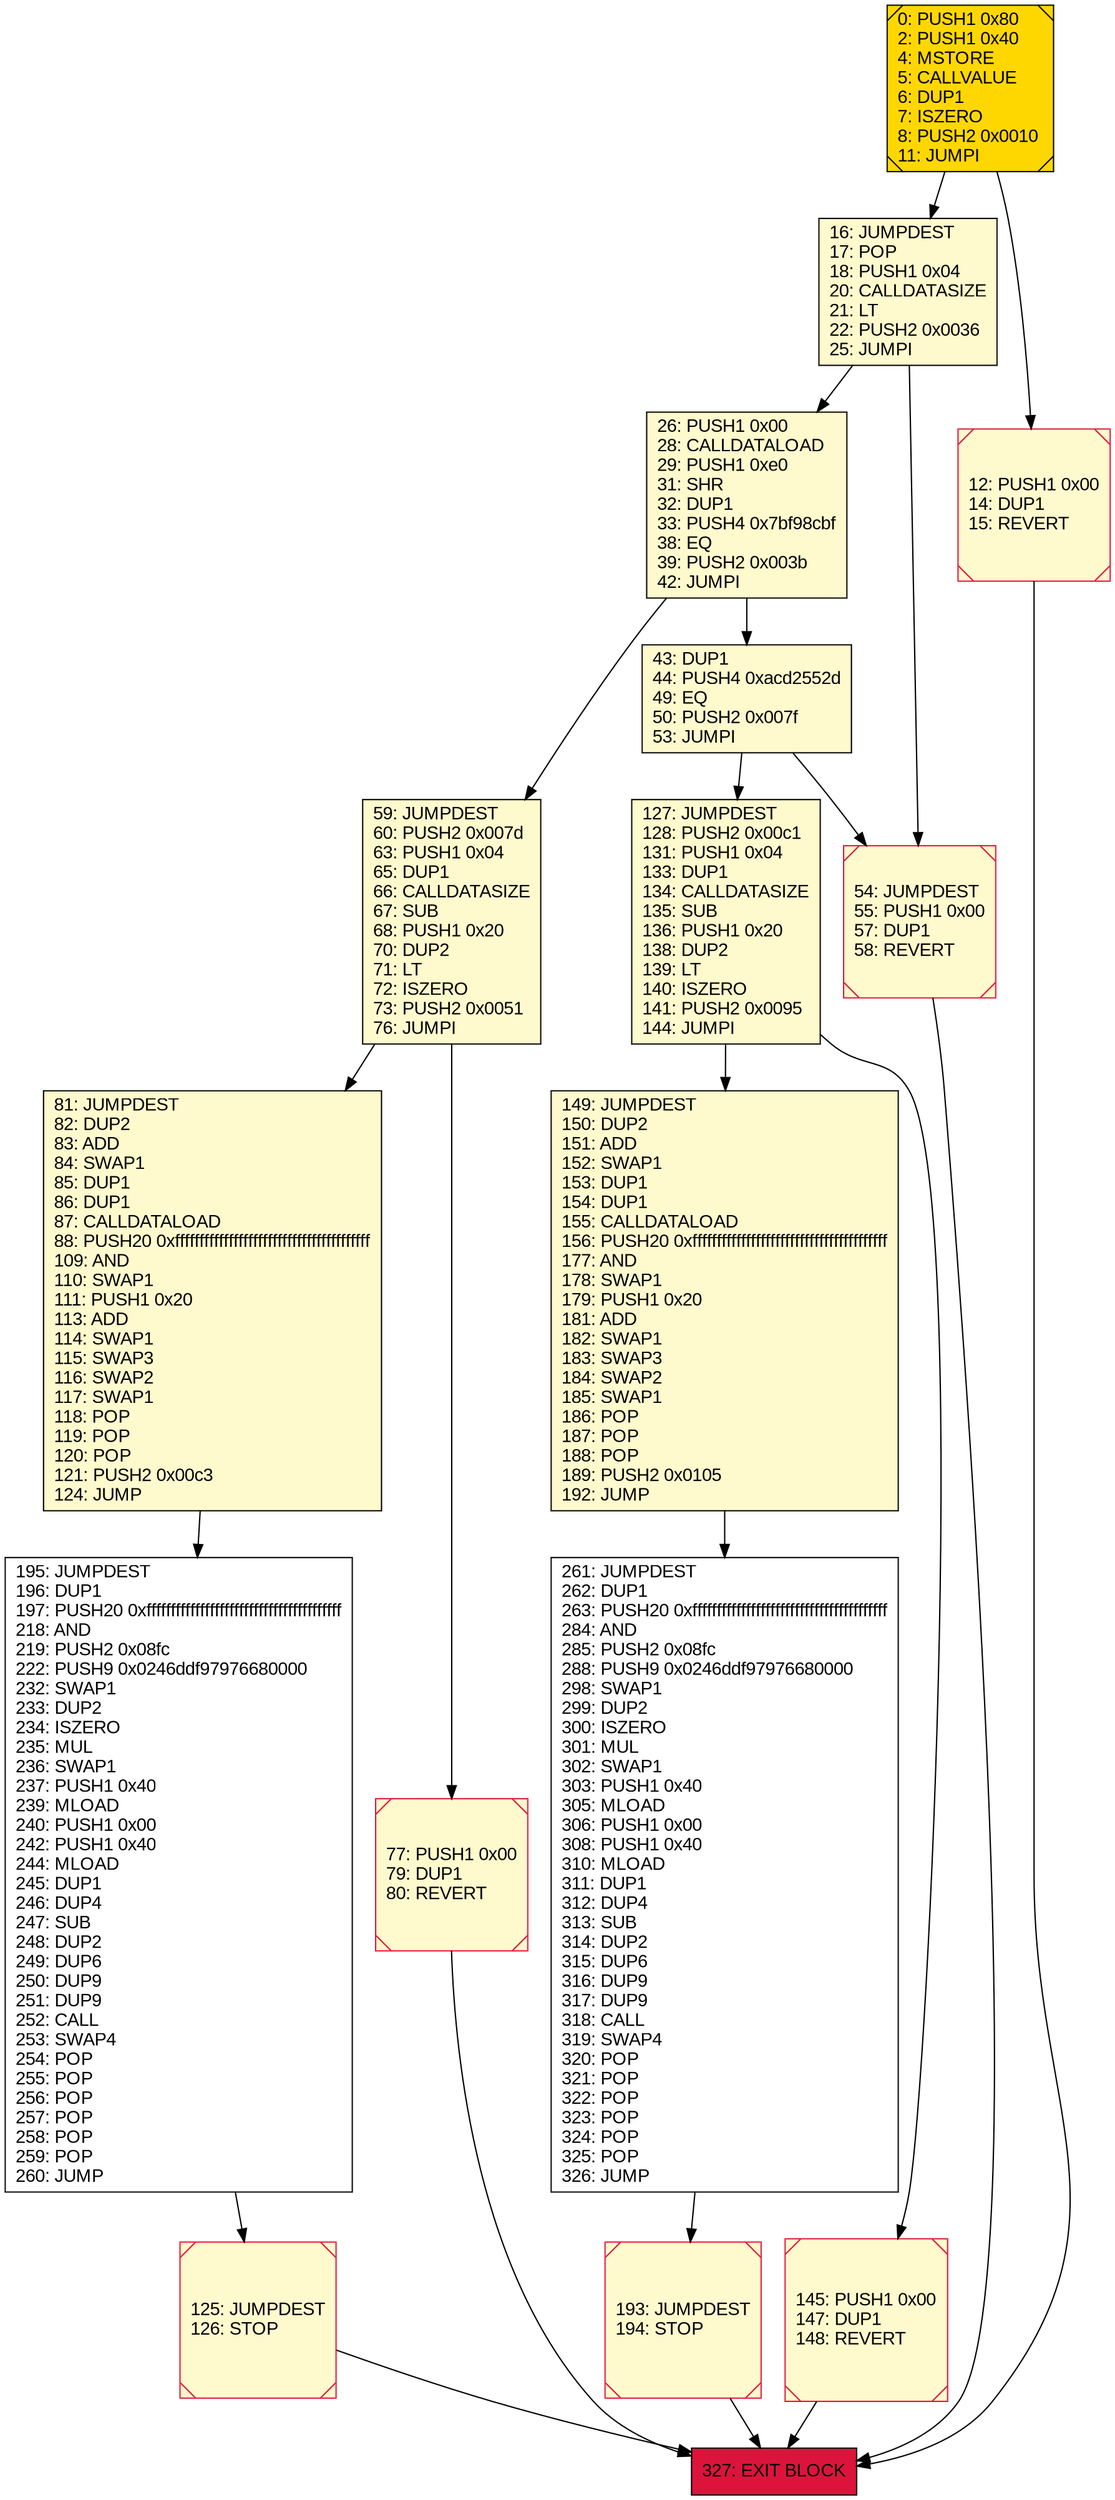 digraph G {
bgcolor=transparent rankdir=UD;
node [shape=box style=filled color=black fillcolor=white fontname=arial fontcolor=black];
149 [label="149: JUMPDEST\l150: DUP2\l151: ADD\l152: SWAP1\l153: DUP1\l154: DUP1\l155: CALLDATALOAD\l156: PUSH20 0xffffffffffffffffffffffffffffffffffffffff\l177: AND\l178: SWAP1\l179: PUSH1 0x20\l181: ADD\l182: SWAP1\l183: SWAP3\l184: SWAP2\l185: SWAP1\l186: POP\l187: POP\l188: POP\l189: PUSH2 0x0105\l192: JUMP\l" fillcolor=lemonchiffon ];
81 [label="81: JUMPDEST\l82: DUP2\l83: ADD\l84: SWAP1\l85: DUP1\l86: DUP1\l87: CALLDATALOAD\l88: PUSH20 0xffffffffffffffffffffffffffffffffffffffff\l109: AND\l110: SWAP1\l111: PUSH1 0x20\l113: ADD\l114: SWAP1\l115: SWAP3\l116: SWAP2\l117: SWAP1\l118: POP\l119: POP\l120: POP\l121: PUSH2 0x00c3\l124: JUMP\l" fillcolor=lemonchiffon ];
16 [label="16: JUMPDEST\l17: POP\l18: PUSH1 0x04\l20: CALLDATASIZE\l21: LT\l22: PUSH2 0x0036\l25: JUMPI\l" fillcolor=lemonchiffon ];
327 [label="327: EXIT BLOCK\l" fillcolor=crimson ];
125 [label="125: JUMPDEST\l126: STOP\l" fillcolor=lemonchiffon shape=Msquare color=crimson ];
59 [label="59: JUMPDEST\l60: PUSH2 0x007d\l63: PUSH1 0x04\l65: DUP1\l66: CALLDATASIZE\l67: SUB\l68: PUSH1 0x20\l70: DUP2\l71: LT\l72: ISZERO\l73: PUSH2 0x0051\l76: JUMPI\l" fillcolor=lemonchiffon ];
77 [label="77: PUSH1 0x00\l79: DUP1\l80: REVERT\l" fillcolor=lemonchiffon shape=Msquare color=crimson ];
12 [label="12: PUSH1 0x00\l14: DUP1\l15: REVERT\l" fillcolor=lemonchiffon shape=Msquare color=crimson ];
127 [label="127: JUMPDEST\l128: PUSH2 0x00c1\l131: PUSH1 0x04\l133: DUP1\l134: CALLDATASIZE\l135: SUB\l136: PUSH1 0x20\l138: DUP2\l139: LT\l140: ISZERO\l141: PUSH2 0x0095\l144: JUMPI\l" fillcolor=lemonchiffon ];
26 [label="26: PUSH1 0x00\l28: CALLDATALOAD\l29: PUSH1 0xe0\l31: SHR\l32: DUP1\l33: PUSH4 0x7bf98cbf\l38: EQ\l39: PUSH2 0x003b\l42: JUMPI\l" fillcolor=lemonchiffon ];
145 [label="145: PUSH1 0x00\l147: DUP1\l148: REVERT\l" fillcolor=lemonchiffon shape=Msquare color=crimson ];
261 [label="261: JUMPDEST\l262: DUP1\l263: PUSH20 0xffffffffffffffffffffffffffffffffffffffff\l284: AND\l285: PUSH2 0x08fc\l288: PUSH9 0x0246ddf97976680000\l298: SWAP1\l299: DUP2\l300: ISZERO\l301: MUL\l302: SWAP1\l303: PUSH1 0x40\l305: MLOAD\l306: PUSH1 0x00\l308: PUSH1 0x40\l310: MLOAD\l311: DUP1\l312: DUP4\l313: SUB\l314: DUP2\l315: DUP6\l316: DUP9\l317: DUP9\l318: CALL\l319: SWAP4\l320: POP\l321: POP\l322: POP\l323: POP\l324: POP\l325: POP\l326: JUMP\l" ];
54 [label="54: JUMPDEST\l55: PUSH1 0x00\l57: DUP1\l58: REVERT\l" fillcolor=lemonchiffon shape=Msquare color=crimson ];
193 [label="193: JUMPDEST\l194: STOP\l" fillcolor=lemonchiffon shape=Msquare color=crimson ];
195 [label="195: JUMPDEST\l196: DUP1\l197: PUSH20 0xffffffffffffffffffffffffffffffffffffffff\l218: AND\l219: PUSH2 0x08fc\l222: PUSH9 0x0246ddf97976680000\l232: SWAP1\l233: DUP2\l234: ISZERO\l235: MUL\l236: SWAP1\l237: PUSH1 0x40\l239: MLOAD\l240: PUSH1 0x00\l242: PUSH1 0x40\l244: MLOAD\l245: DUP1\l246: DUP4\l247: SUB\l248: DUP2\l249: DUP6\l250: DUP9\l251: DUP9\l252: CALL\l253: SWAP4\l254: POP\l255: POP\l256: POP\l257: POP\l258: POP\l259: POP\l260: JUMP\l" ];
0 [label="0: PUSH1 0x80\l2: PUSH1 0x40\l4: MSTORE\l5: CALLVALUE\l6: DUP1\l7: ISZERO\l8: PUSH2 0x0010\l11: JUMPI\l" fillcolor=lemonchiffon shape=Msquare fillcolor=gold ];
43 [label="43: DUP1\l44: PUSH4 0xacd2552d\l49: EQ\l50: PUSH2 0x007f\l53: JUMPI\l" fillcolor=lemonchiffon ];
59 -> 77;
26 -> 59;
261 -> 193;
16 -> 26;
12 -> 327;
77 -> 327;
127 -> 149;
125 -> 327;
43 -> 54;
59 -> 81;
43 -> 127;
149 -> 261;
193 -> 327;
26 -> 43;
0 -> 12;
16 -> 54;
54 -> 327;
81 -> 195;
145 -> 327;
127 -> 145;
0 -> 16;
195 -> 125;
}